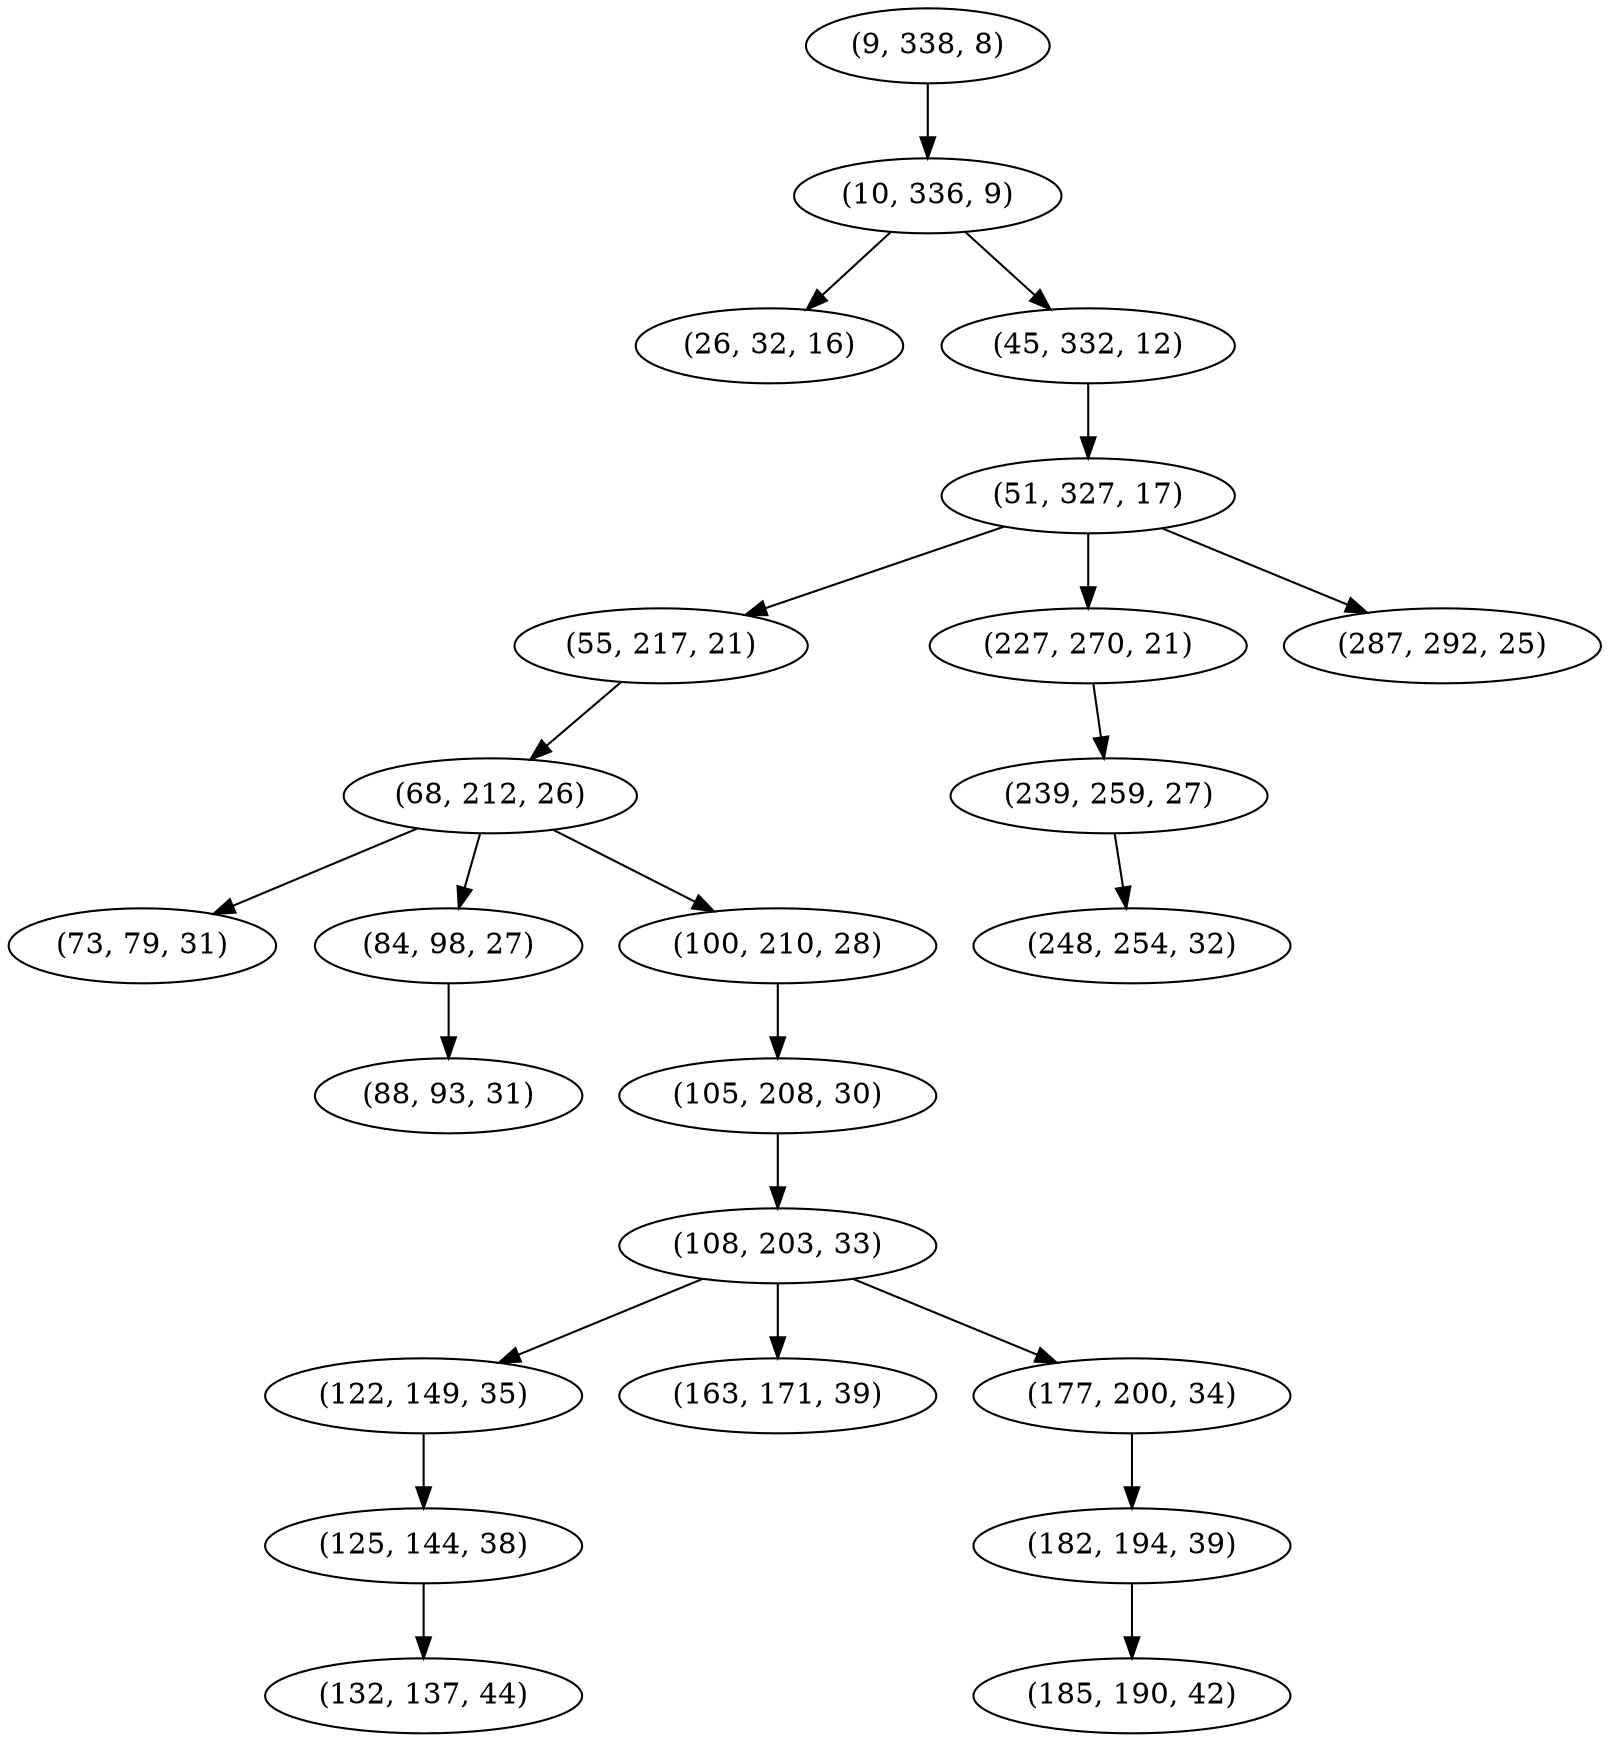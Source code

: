 digraph tree {
    "(9, 338, 8)";
    "(10, 336, 9)";
    "(26, 32, 16)";
    "(45, 332, 12)";
    "(51, 327, 17)";
    "(55, 217, 21)";
    "(68, 212, 26)";
    "(73, 79, 31)";
    "(84, 98, 27)";
    "(88, 93, 31)";
    "(100, 210, 28)";
    "(105, 208, 30)";
    "(108, 203, 33)";
    "(122, 149, 35)";
    "(125, 144, 38)";
    "(132, 137, 44)";
    "(163, 171, 39)";
    "(177, 200, 34)";
    "(182, 194, 39)";
    "(185, 190, 42)";
    "(227, 270, 21)";
    "(239, 259, 27)";
    "(248, 254, 32)";
    "(287, 292, 25)";
    "(9, 338, 8)" -> "(10, 336, 9)";
    "(10, 336, 9)" -> "(26, 32, 16)";
    "(10, 336, 9)" -> "(45, 332, 12)";
    "(45, 332, 12)" -> "(51, 327, 17)";
    "(51, 327, 17)" -> "(55, 217, 21)";
    "(51, 327, 17)" -> "(227, 270, 21)";
    "(51, 327, 17)" -> "(287, 292, 25)";
    "(55, 217, 21)" -> "(68, 212, 26)";
    "(68, 212, 26)" -> "(73, 79, 31)";
    "(68, 212, 26)" -> "(84, 98, 27)";
    "(68, 212, 26)" -> "(100, 210, 28)";
    "(84, 98, 27)" -> "(88, 93, 31)";
    "(100, 210, 28)" -> "(105, 208, 30)";
    "(105, 208, 30)" -> "(108, 203, 33)";
    "(108, 203, 33)" -> "(122, 149, 35)";
    "(108, 203, 33)" -> "(163, 171, 39)";
    "(108, 203, 33)" -> "(177, 200, 34)";
    "(122, 149, 35)" -> "(125, 144, 38)";
    "(125, 144, 38)" -> "(132, 137, 44)";
    "(177, 200, 34)" -> "(182, 194, 39)";
    "(182, 194, 39)" -> "(185, 190, 42)";
    "(227, 270, 21)" -> "(239, 259, 27)";
    "(239, 259, 27)" -> "(248, 254, 32)";
}
